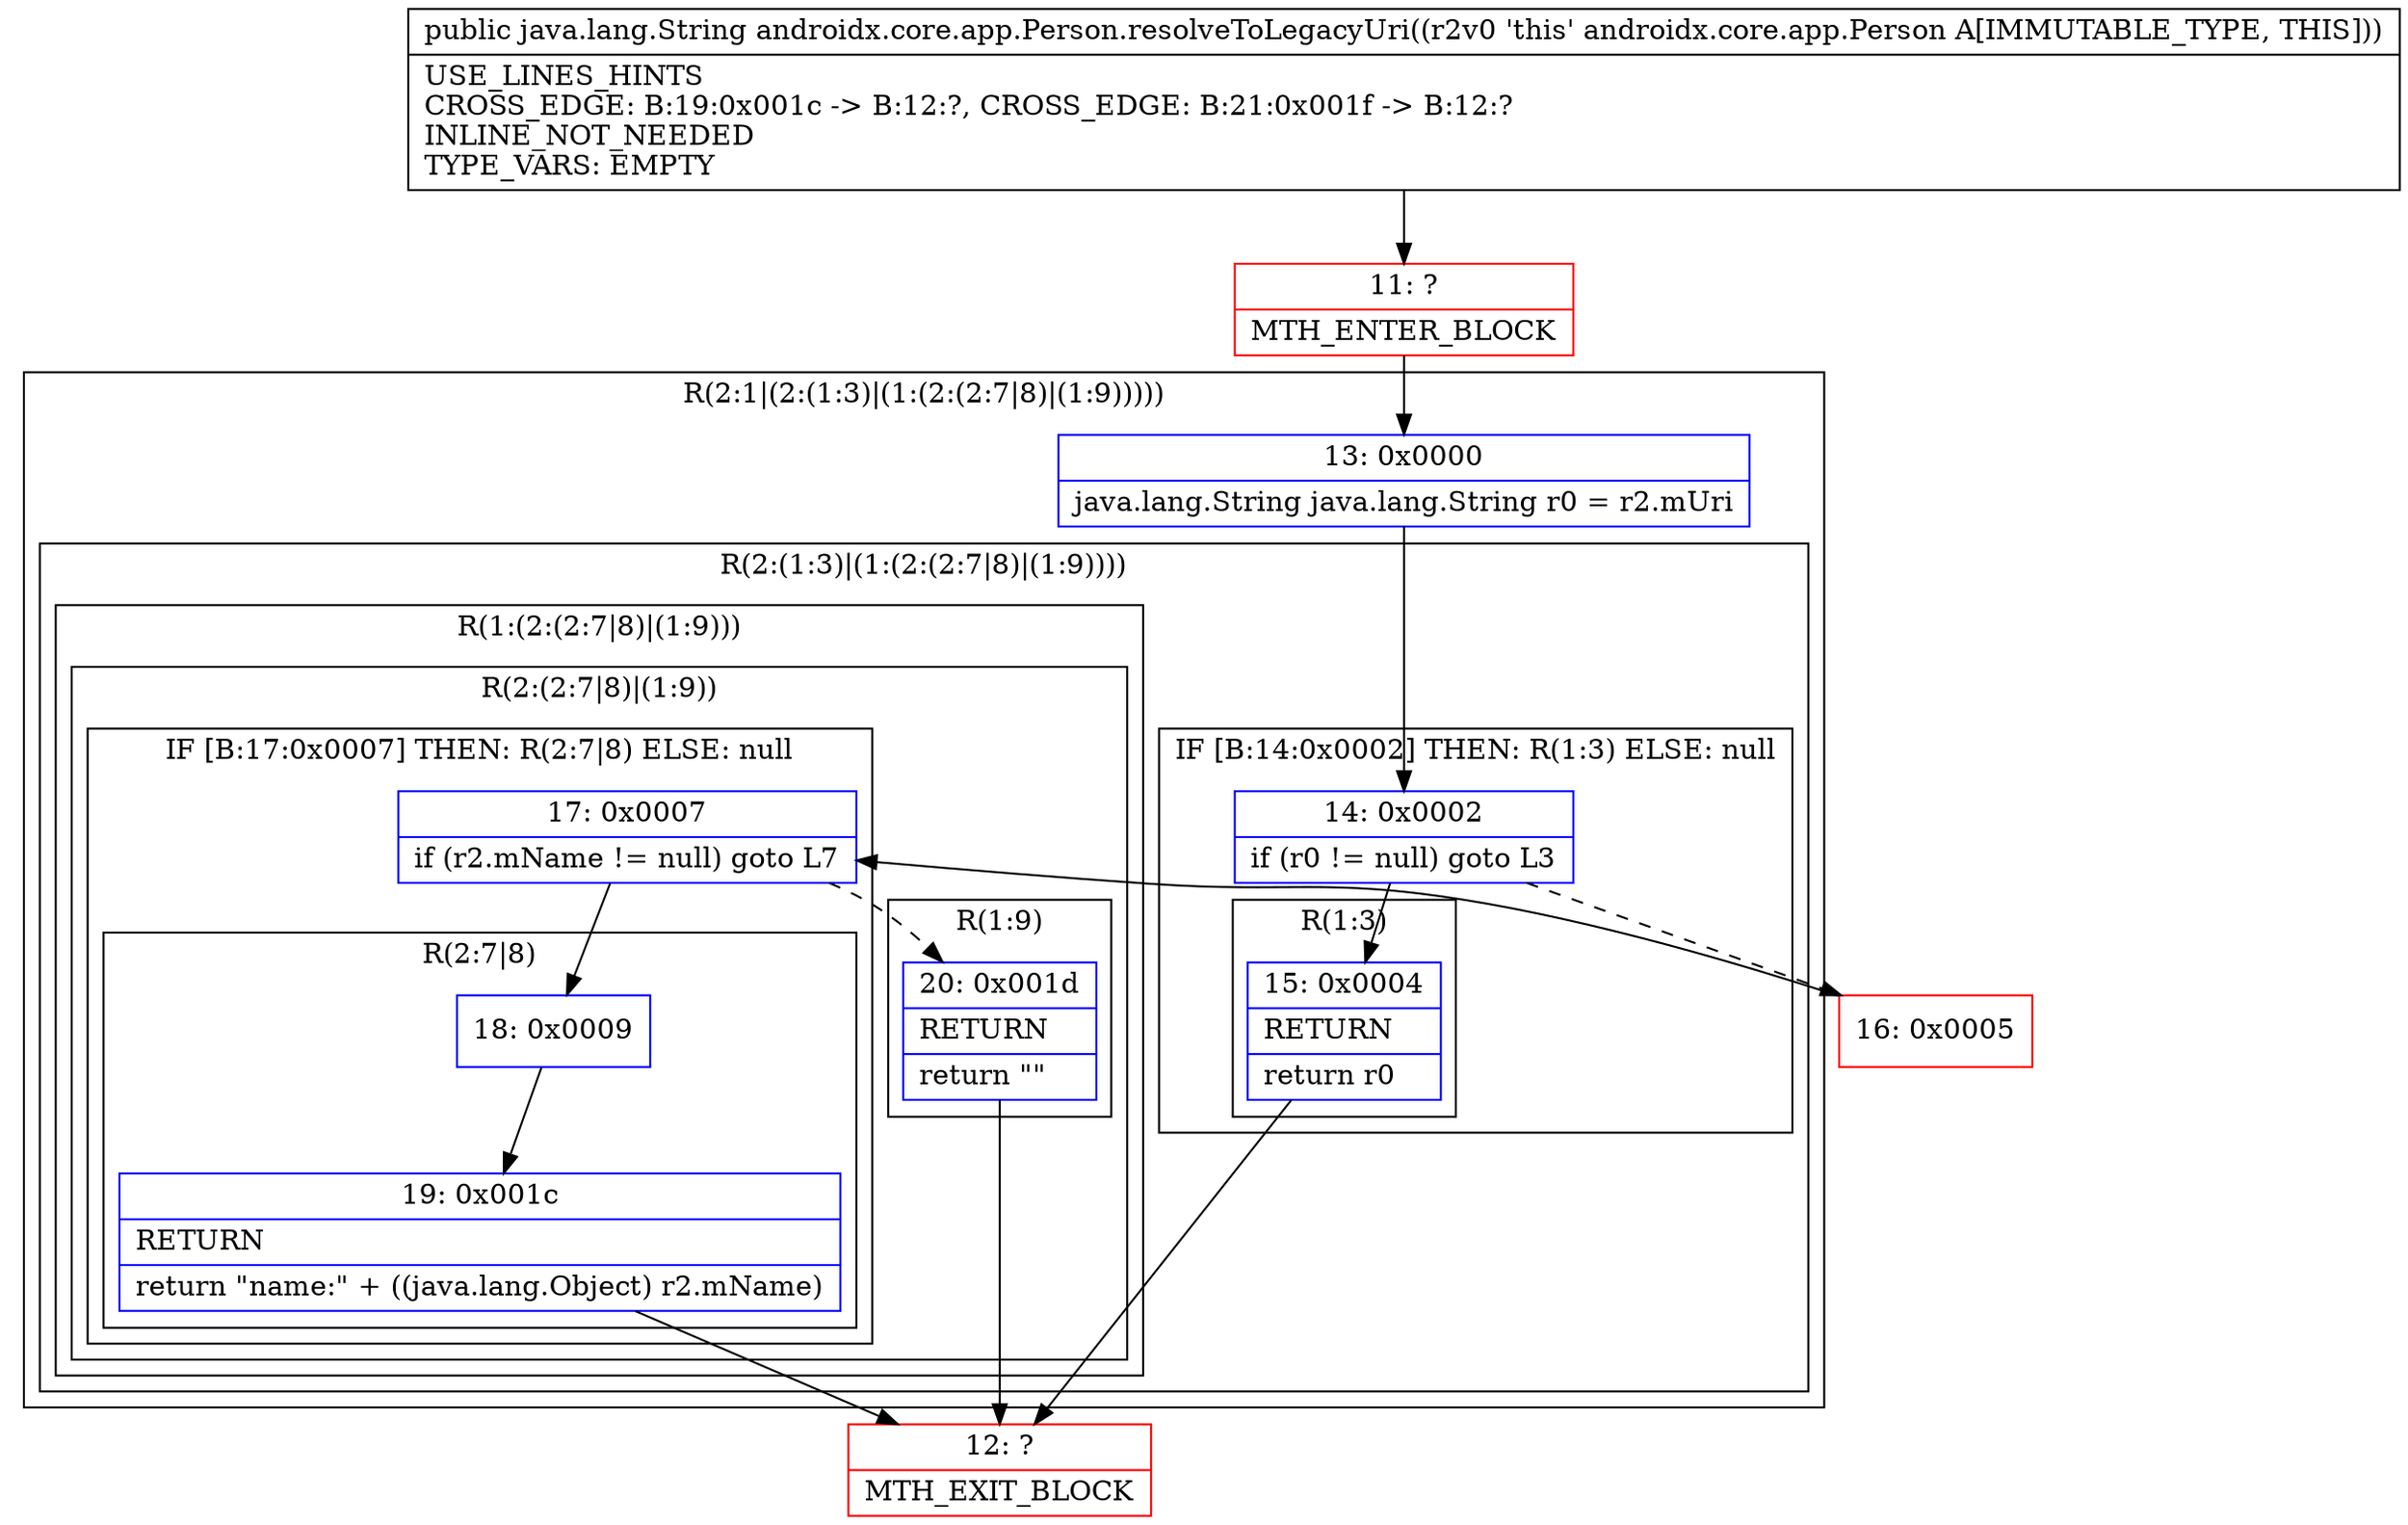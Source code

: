 digraph "CFG forandroidx.core.app.Person.resolveToLegacyUri()Ljava\/lang\/String;" {
subgraph cluster_Region_751794566 {
label = "R(2:1|(2:(1:3)|(1:(2:(2:7|8)|(1:9)))))";
node [shape=record,color=blue];
Node_13 [shape=record,label="{13\:\ 0x0000|java.lang.String java.lang.String r0 = r2.mUri\l}"];
subgraph cluster_Region_647434930 {
label = "R(2:(1:3)|(1:(2:(2:7|8)|(1:9))))";
node [shape=record,color=blue];
subgraph cluster_IfRegion_1871655350 {
label = "IF [B:14:0x0002] THEN: R(1:3) ELSE: null";
node [shape=record,color=blue];
Node_14 [shape=record,label="{14\:\ 0x0002|if (r0 != null) goto L3\l}"];
subgraph cluster_Region_1649944997 {
label = "R(1:3)";
node [shape=record,color=blue];
Node_15 [shape=record,label="{15\:\ 0x0004|RETURN\l|return r0\l}"];
}
}
subgraph cluster_Region_1428222269 {
label = "R(1:(2:(2:7|8)|(1:9)))";
node [shape=record,color=blue];
subgraph cluster_Region_11640379 {
label = "R(2:(2:7|8)|(1:9))";
node [shape=record,color=blue];
subgraph cluster_IfRegion_1700322042 {
label = "IF [B:17:0x0007] THEN: R(2:7|8) ELSE: null";
node [shape=record,color=blue];
Node_17 [shape=record,label="{17\:\ 0x0007|if (r2.mName != null) goto L7\l}"];
subgraph cluster_Region_2068076129 {
label = "R(2:7|8)";
node [shape=record,color=blue];
Node_18 [shape=record,label="{18\:\ 0x0009}"];
Node_19 [shape=record,label="{19\:\ 0x001c|RETURN\l|return \"name:\" + ((java.lang.Object) r2.mName)\l}"];
}
}
subgraph cluster_Region_692054317 {
label = "R(1:9)";
node [shape=record,color=blue];
Node_20 [shape=record,label="{20\:\ 0x001d|RETURN\l|return \"\"\l}"];
}
}
}
}
}
Node_11 [shape=record,color=red,label="{11\:\ ?|MTH_ENTER_BLOCK\l}"];
Node_12 [shape=record,color=red,label="{12\:\ ?|MTH_EXIT_BLOCK\l}"];
Node_16 [shape=record,color=red,label="{16\:\ 0x0005}"];
MethodNode[shape=record,label="{public java.lang.String androidx.core.app.Person.resolveToLegacyUri((r2v0 'this' androidx.core.app.Person A[IMMUTABLE_TYPE, THIS]))  | USE_LINES_HINTS\lCROSS_EDGE: B:19:0x001c \-\> B:12:?, CROSS_EDGE: B:21:0x001f \-\> B:12:?\lINLINE_NOT_NEEDED\lTYPE_VARS: EMPTY\l}"];
MethodNode -> Node_11;Node_13 -> Node_14;
Node_14 -> Node_15;
Node_14 -> Node_16[style=dashed];
Node_15 -> Node_12;
Node_17 -> Node_18;
Node_17 -> Node_20[style=dashed];
Node_18 -> Node_19;
Node_19 -> Node_12;
Node_20 -> Node_12;
Node_11 -> Node_13;
Node_16 -> Node_17;
}

